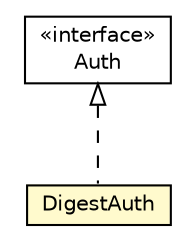 #!/usr/local/bin/dot
#
# Class diagram 
# Generated by UMLGraph version R5_6-24-gf6e263 (http://www.umlgraph.org/)
#

digraph G {
	edge [fontname="Helvetica",fontsize=10,labelfontname="Helvetica",labelfontsize=10];
	node [fontname="Helvetica",fontsize=10,shape=plaintext];
	nodesep=0.25;
	ranksep=0.5;
	// io.reinert.requestor.core.Auth
	c23872 [label=<<table title="io.reinert.requestor.core.Auth" border="0" cellborder="1" cellspacing="0" cellpadding="2" port="p" href="../Auth.html">
		<tr><td><table border="0" cellspacing="0" cellpadding="1">
<tr><td align="center" balign="center"> &#171;interface&#187; </td></tr>
<tr><td align="center" balign="center"> Auth </td></tr>
		</table></td></tr>
		</table>>, URL="../Auth.html", fontname="Helvetica", fontcolor="black", fontsize=10.0];
	// io.reinert.requestor.core.auth.DigestAuth
	c23920 [label=<<table title="io.reinert.requestor.core.auth.DigestAuth" border="0" cellborder="1" cellspacing="0" cellpadding="2" port="p" bgcolor="lemonChiffon" href="./DigestAuth.html">
		<tr><td><table border="0" cellspacing="0" cellpadding="1">
<tr><td align="center" balign="center"> DigestAuth </td></tr>
		</table></td></tr>
		</table>>, URL="./DigestAuth.html", fontname="Helvetica", fontcolor="black", fontsize=10.0];
	//io.reinert.requestor.core.auth.DigestAuth implements io.reinert.requestor.core.Auth
	c23872:p -> c23920:p [dir=back,arrowtail=empty,style=dashed];
}

